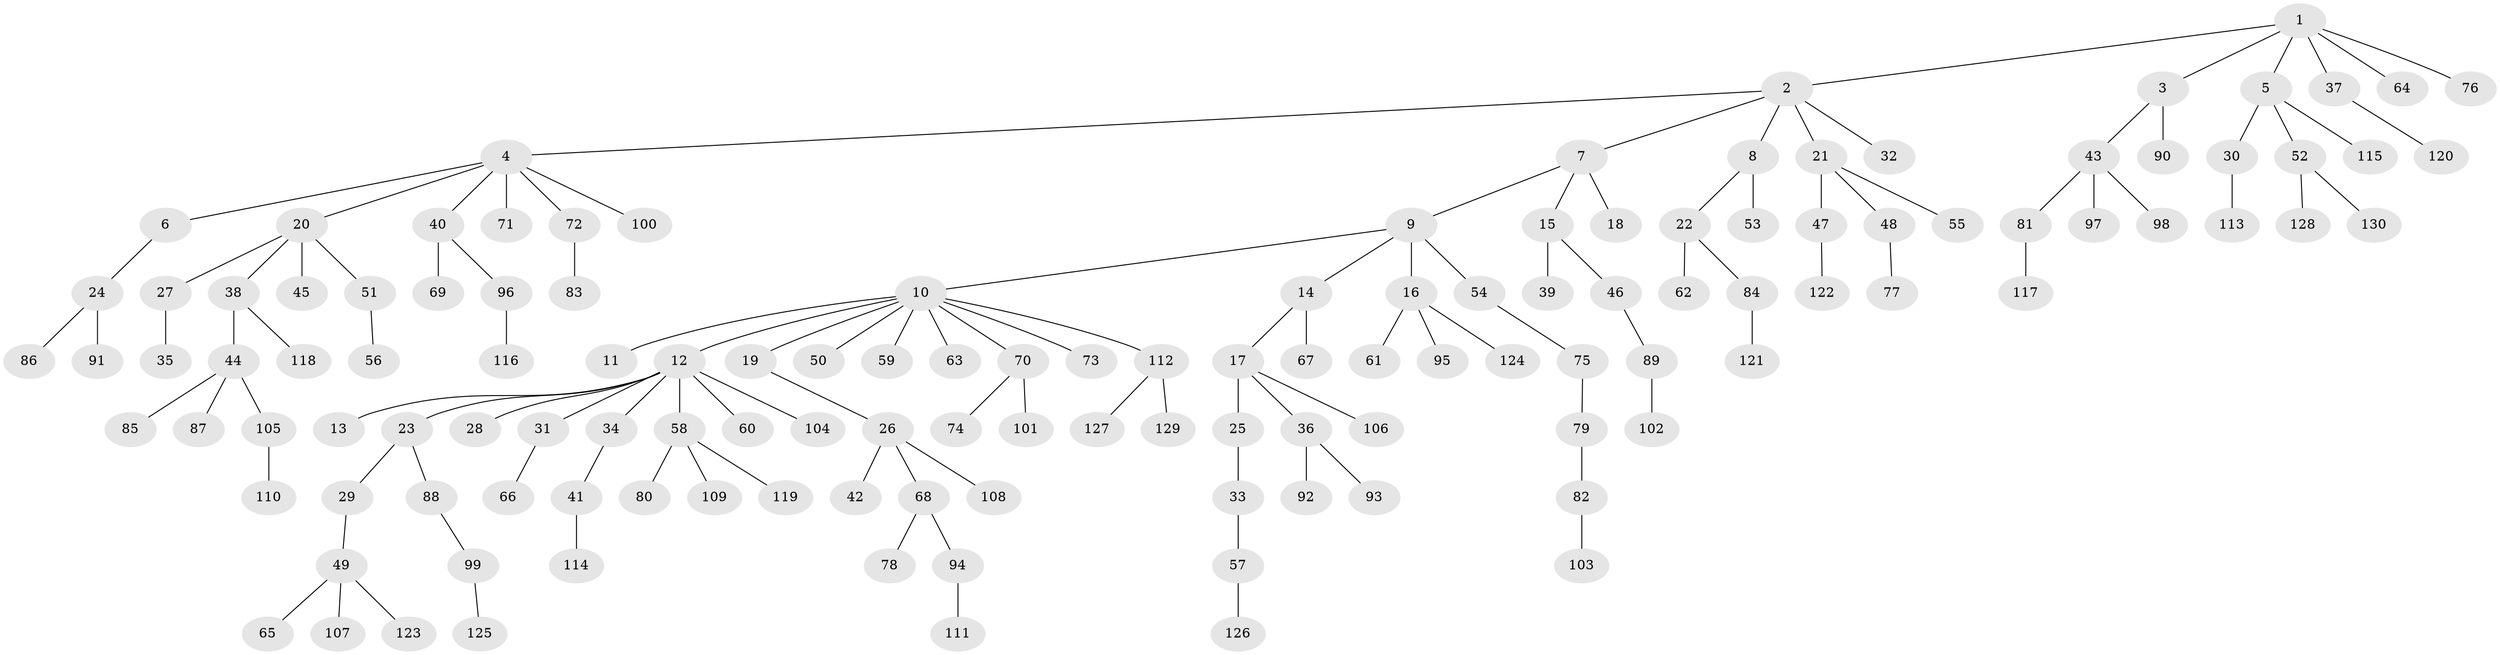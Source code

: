 // Generated by graph-tools (version 1.1) at 2025/36/03/09/25 02:36:41]
// undirected, 130 vertices, 129 edges
graph export_dot {
graph [start="1"]
  node [color=gray90,style=filled];
  1;
  2;
  3;
  4;
  5;
  6;
  7;
  8;
  9;
  10;
  11;
  12;
  13;
  14;
  15;
  16;
  17;
  18;
  19;
  20;
  21;
  22;
  23;
  24;
  25;
  26;
  27;
  28;
  29;
  30;
  31;
  32;
  33;
  34;
  35;
  36;
  37;
  38;
  39;
  40;
  41;
  42;
  43;
  44;
  45;
  46;
  47;
  48;
  49;
  50;
  51;
  52;
  53;
  54;
  55;
  56;
  57;
  58;
  59;
  60;
  61;
  62;
  63;
  64;
  65;
  66;
  67;
  68;
  69;
  70;
  71;
  72;
  73;
  74;
  75;
  76;
  77;
  78;
  79;
  80;
  81;
  82;
  83;
  84;
  85;
  86;
  87;
  88;
  89;
  90;
  91;
  92;
  93;
  94;
  95;
  96;
  97;
  98;
  99;
  100;
  101;
  102;
  103;
  104;
  105;
  106;
  107;
  108;
  109;
  110;
  111;
  112;
  113;
  114;
  115;
  116;
  117;
  118;
  119;
  120;
  121;
  122;
  123;
  124;
  125;
  126;
  127;
  128;
  129;
  130;
  1 -- 2;
  1 -- 3;
  1 -- 5;
  1 -- 37;
  1 -- 64;
  1 -- 76;
  2 -- 4;
  2 -- 7;
  2 -- 8;
  2 -- 21;
  2 -- 32;
  3 -- 43;
  3 -- 90;
  4 -- 6;
  4 -- 20;
  4 -- 40;
  4 -- 71;
  4 -- 72;
  4 -- 100;
  5 -- 30;
  5 -- 52;
  5 -- 115;
  6 -- 24;
  7 -- 9;
  7 -- 15;
  7 -- 18;
  8 -- 22;
  8 -- 53;
  9 -- 10;
  9 -- 14;
  9 -- 16;
  9 -- 54;
  10 -- 11;
  10 -- 12;
  10 -- 19;
  10 -- 50;
  10 -- 59;
  10 -- 63;
  10 -- 70;
  10 -- 73;
  10 -- 112;
  12 -- 13;
  12 -- 23;
  12 -- 28;
  12 -- 31;
  12 -- 34;
  12 -- 58;
  12 -- 60;
  12 -- 104;
  14 -- 17;
  14 -- 67;
  15 -- 39;
  15 -- 46;
  16 -- 61;
  16 -- 95;
  16 -- 124;
  17 -- 25;
  17 -- 36;
  17 -- 106;
  19 -- 26;
  20 -- 27;
  20 -- 38;
  20 -- 45;
  20 -- 51;
  21 -- 47;
  21 -- 48;
  21 -- 55;
  22 -- 62;
  22 -- 84;
  23 -- 29;
  23 -- 88;
  24 -- 86;
  24 -- 91;
  25 -- 33;
  26 -- 42;
  26 -- 68;
  26 -- 108;
  27 -- 35;
  29 -- 49;
  30 -- 113;
  31 -- 66;
  33 -- 57;
  34 -- 41;
  36 -- 92;
  36 -- 93;
  37 -- 120;
  38 -- 44;
  38 -- 118;
  40 -- 69;
  40 -- 96;
  41 -- 114;
  43 -- 81;
  43 -- 97;
  43 -- 98;
  44 -- 85;
  44 -- 87;
  44 -- 105;
  46 -- 89;
  47 -- 122;
  48 -- 77;
  49 -- 65;
  49 -- 107;
  49 -- 123;
  51 -- 56;
  52 -- 128;
  52 -- 130;
  54 -- 75;
  57 -- 126;
  58 -- 80;
  58 -- 109;
  58 -- 119;
  68 -- 78;
  68 -- 94;
  70 -- 74;
  70 -- 101;
  72 -- 83;
  75 -- 79;
  79 -- 82;
  81 -- 117;
  82 -- 103;
  84 -- 121;
  88 -- 99;
  89 -- 102;
  94 -- 111;
  96 -- 116;
  99 -- 125;
  105 -- 110;
  112 -- 127;
  112 -- 129;
}

